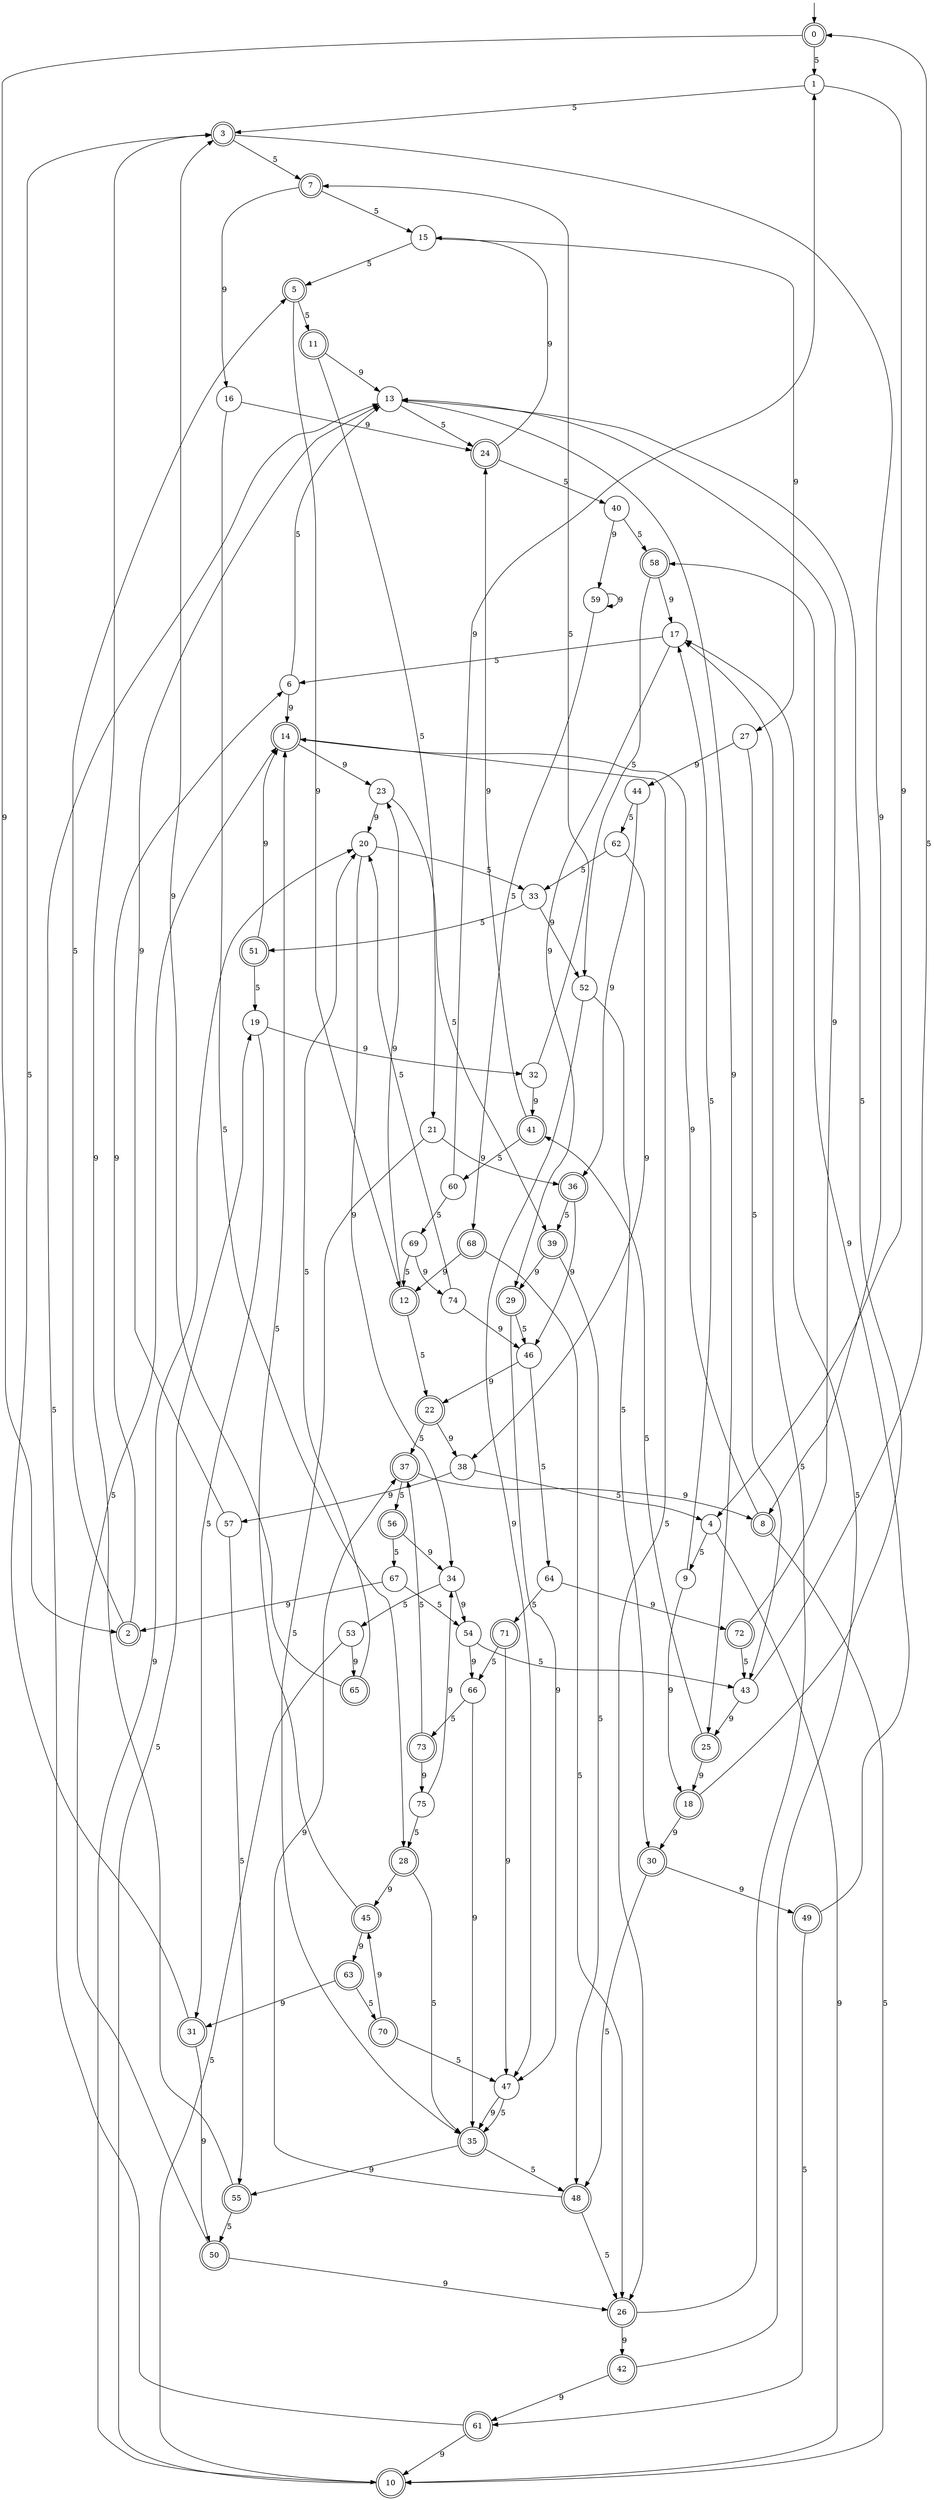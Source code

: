 digraph g {

	s0 [shape="doublecircle" label="0"];
	s1 [shape="circle" label="1"];
	s2 [shape="doublecircle" label="2"];
	s3 [shape="doublecircle" label="3"];
	s4 [shape="circle" label="4"];
	s5 [shape="doublecircle" label="5"];
	s6 [shape="circle" label="6"];
	s7 [shape="doublecircle" label="7"];
	s8 [shape="doublecircle" label="8"];
	s9 [shape="circle" label="9"];
	s10 [shape="doublecircle" label="10"];
	s11 [shape="doublecircle" label="11"];
	s12 [shape="doublecircle" label="12"];
	s13 [shape="circle" label="13"];
	s14 [shape="doublecircle" label="14"];
	s15 [shape="circle" label="15"];
	s16 [shape="circle" label="16"];
	s17 [shape="circle" label="17"];
	s18 [shape="doublecircle" label="18"];
	s19 [shape="circle" label="19"];
	s20 [shape="circle" label="20"];
	s21 [shape="circle" label="21"];
	s22 [shape="doublecircle" label="22"];
	s23 [shape="circle" label="23"];
	s24 [shape="doublecircle" label="24"];
	s25 [shape="doublecircle" label="25"];
	s26 [shape="doublecircle" label="26"];
	s27 [shape="circle" label="27"];
	s28 [shape="doublecircle" label="28"];
	s29 [shape="doublecircle" label="29"];
	s30 [shape="doublecircle" label="30"];
	s31 [shape="doublecircle" label="31"];
	s32 [shape="circle" label="32"];
	s33 [shape="circle" label="33"];
	s34 [shape="circle" label="34"];
	s35 [shape="doublecircle" label="35"];
	s36 [shape="doublecircle" label="36"];
	s37 [shape="doublecircle" label="37"];
	s38 [shape="circle" label="38"];
	s39 [shape="doublecircle" label="39"];
	s40 [shape="circle" label="40"];
	s41 [shape="doublecircle" label="41"];
	s42 [shape="doublecircle" label="42"];
	s43 [shape="circle" label="43"];
	s44 [shape="circle" label="44"];
	s45 [shape="doublecircle" label="45"];
	s46 [shape="circle" label="46"];
	s47 [shape="circle" label="47"];
	s48 [shape="doublecircle" label="48"];
	s49 [shape="doublecircle" label="49"];
	s50 [shape="doublecircle" label="50"];
	s51 [shape="doublecircle" label="51"];
	s52 [shape="circle" label="52"];
	s53 [shape="circle" label="53"];
	s54 [shape="circle" label="54"];
	s55 [shape="doublecircle" label="55"];
	s56 [shape="doublecircle" label="56"];
	s57 [shape="circle" label="57"];
	s58 [shape="doublecircle" label="58"];
	s59 [shape="circle" label="59"];
	s60 [shape="circle" label="60"];
	s61 [shape="doublecircle" label="61"];
	s62 [shape="circle" label="62"];
	s63 [shape="doublecircle" label="63"];
	s64 [shape="circle" label="64"];
	s65 [shape="doublecircle" label="65"];
	s66 [shape="circle" label="66"];
	s67 [shape="circle" label="67"];
	s68 [shape="doublecircle" label="68"];
	s69 [shape="circle" label="69"];
	s70 [shape="doublecircle" label="70"];
	s71 [shape="doublecircle" label="71"];
	s72 [shape="doublecircle" label="72"];
	s73 [shape="doublecircle" label="73"];
	s74 [shape="circle" label="74"];
	s75 [shape="circle" label="75"];
	s0 -> s1 [label="5"];
	s0 -> s2 [label="9"];
	s1 -> s3 [label="5"];
	s1 -> s4 [label="9"];
	s2 -> s5 [label="5"];
	s2 -> s6 [label="9"];
	s3 -> s7 [label="5"];
	s3 -> s8 [label="9"];
	s4 -> s9 [label="5"];
	s4 -> s10 [label="9"];
	s5 -> s11 [label="5"];
	s5 -> s12 [label="9"];
	s6 -> s13 [label="5"];
	s6 -> s14 [label="9"];
	s7 -> s15 [label="5"];
	s7 -> s16 [label="9"];
	s8 -> s10 [label="5"];
	s8 -> s14 [label="9"];
	s9 -> s17 [label="5"];
	s9 -> s18 [label="9"];
	s10 -> s19 [label="5"];
	s10 -> s20 [label="9"];
	s11 -> s21 [label="5"];
	s11 -> s13 [label="9"];
	s12 -> s22 [label="5"];
	s12 -> s23 [label="9"];
	s13 -> s24 [label="5"];
	s13 -> s25 [label="9"];
	s14 -> s26 [label="5"];
	s14 -> s23 [label="9"];
	s15 -> s5 [label="5"];
	s15 -> s27 [label="9"];
	s16 -> s28 [label="5"];
	s16 -> s24 [label="9"];
	s17 -> s6 [label="5"];
	s17 -> s29 [label="9"];
	s18 -> s13 [label="5"];
	s18 -> s30 [label="9"];
	s19 -> s31 [label="5"];
	s19 -> s32 [label="9"];
	s20 -> s33 [label="5"];
	s20 -> s34 [label="9"];
	s21 -> s35 [label="5"];
	s21 -> s36 [label="9"];
	s22 -> s37 [label="5"];
	s22 -> s38 [label="9"];
	s23 -> s39 [label="5"];
	s23 -> s20 [label="9"];
	s24 -> s40 [label="5"];
	s24 -> s15 [label="9"];
	s25 -> s41 [label="5"];
	s25 -> s18 [label="9"];
	s26 -> s17 [label="5"];
	s26 -> s42 [label="9"];
	s27 -> s43 [label="5"];
	s27 -> s44 [label="9"];
	s28 -> s35 [label="5"];
	s28 -> s45 [label="9"];
	s29 -> s46 [label="5"];
	s29 -> s47 [label="9"];
	s30 -> s48 [label="5"];
	s30 -> s49 [label="9"];
	s31 -> s3 [label="5"];
	s31 -> s50 [label="9"];
	s32 -> s7 [label="5"];
	s32 -> s41 [label="9"];
	s33 -> s51 [label="5"];
	s33 -> s52 [label="9"];
	s34 -> s53 [label="5"];
	s34 -> s54 [label="9"];
	s35 -> s48 [label="5"];
	s35 -> s55 [label="9"];
	s36 -> s39 [label="5"];
	s36 -> s46 [label="9"];
	s37 -> s56 [label="5"];
	s37 -> s8 [label="9"];
	s38 -> s4 [label="5"];
	s38 -> s57 [label="9"];
	s39 -> s48 [label="5"];
	s39 -> s29 [label="9"];
	s40 -> s58 [label="5"];
	s40 -> s59 [label="9"];
	s41 -> s60 [label="5"];
	s41 -> s24 [label="9"];
	s42 -> s17 [label="5"];
	s42 -> s61 [label="9"];
	s43 -> s0 [label="5"];
	s43 -> s25 [label="9"];
	s44 -> s62 [label="5"];
	s44 -> s36 [label="9"];
	s45 -> s14 [label="5"];
	s45 -> s63 [label="9"];
	s46 -> s64 [label="5"];
	s46 -> s22 [label="9"];
	s47 -> s35 [label="5"];
	s47 -> s35 [label="9"];
	s48 -> s26 [label="5"];
	s48 -> s37 [label="9"];
	s49 -> s61 [label="5"];
	s49 -> s58 [label="9"];
	s50 -> s14 [label="5"];
	s50 -> s26 [label="9"];
	s51 -> s19 [label="5"];
	s51 -> s14 [label="9"];
	s52 -> s30 [label="5"];
	s52 -> s47 [label="9"];
	s53 -> s10 [label="5"];
	s53 -> s65 [label="9"];
	s54 -> s43 [label="5"];
	s54 -> s66 [label="9"];
	s55 -> s50 [label="5"];
	s55 -> s3 [label="9"];
	s56 -> s67 [label="5"];
	s56 -> s34 [label="9"];
	s57 -> s55 [label="5"];
	s57 -> s13 [label="9"];
	s58 -> s52 [label="5"];
	s58 -> s17 [label="9"];
	s59 -> s68 [label="5"];
	s59 -> s59 [label="9"];
	s60 -> s69 [label="5"];
	s60 -> s1 [label="9"];
	s61 -> s13 [label="5"];
	s61 -> s10 [label="9"];
	s62 -> s33 [label="5"];
	s62 -> s38 [label="9"];
	s63 -> s70 [label="5"];
	s63 -> s31 [label="9"];
	s64 -> s71 [label="5"];
	s64 -> s72 [label="9"];
	s65 -> s20 [label="5"];
	s65 -> s3 [label="9"];
	s66 -> s73 [label="5"];
	s66 -> s35 [label="9"];
	s67 -> s54 [label="5"];
	s67 -> s2 [label="9"];
	s68 -> s26 [label="5"];
	s68 -> s12 [label="9"];
	s69 -> s12 [label="5"];
	s69 -> s74 [label="9"];
	s70 -> s47 [label="5"];
	s70 -> s45 [label="9"];
	s71 -> s66 [label="5"];
	s71 -> s47 [label="9"];
	s72 -> s43 [label="5"];
	s72 -> s13 [label="9"];
	s73 -> s37 [label="5"];
	s73 -> s75 [label="9"];
	s74 -> s20 [label="5"];
	s74 -> s46 [label="9"];
	s75 -> s28 [label="5"];
	s75 -> s34 [label="9"];

__start0 [label="" shape="none" width="0" height="0"];
__start0 -> s0;

}
